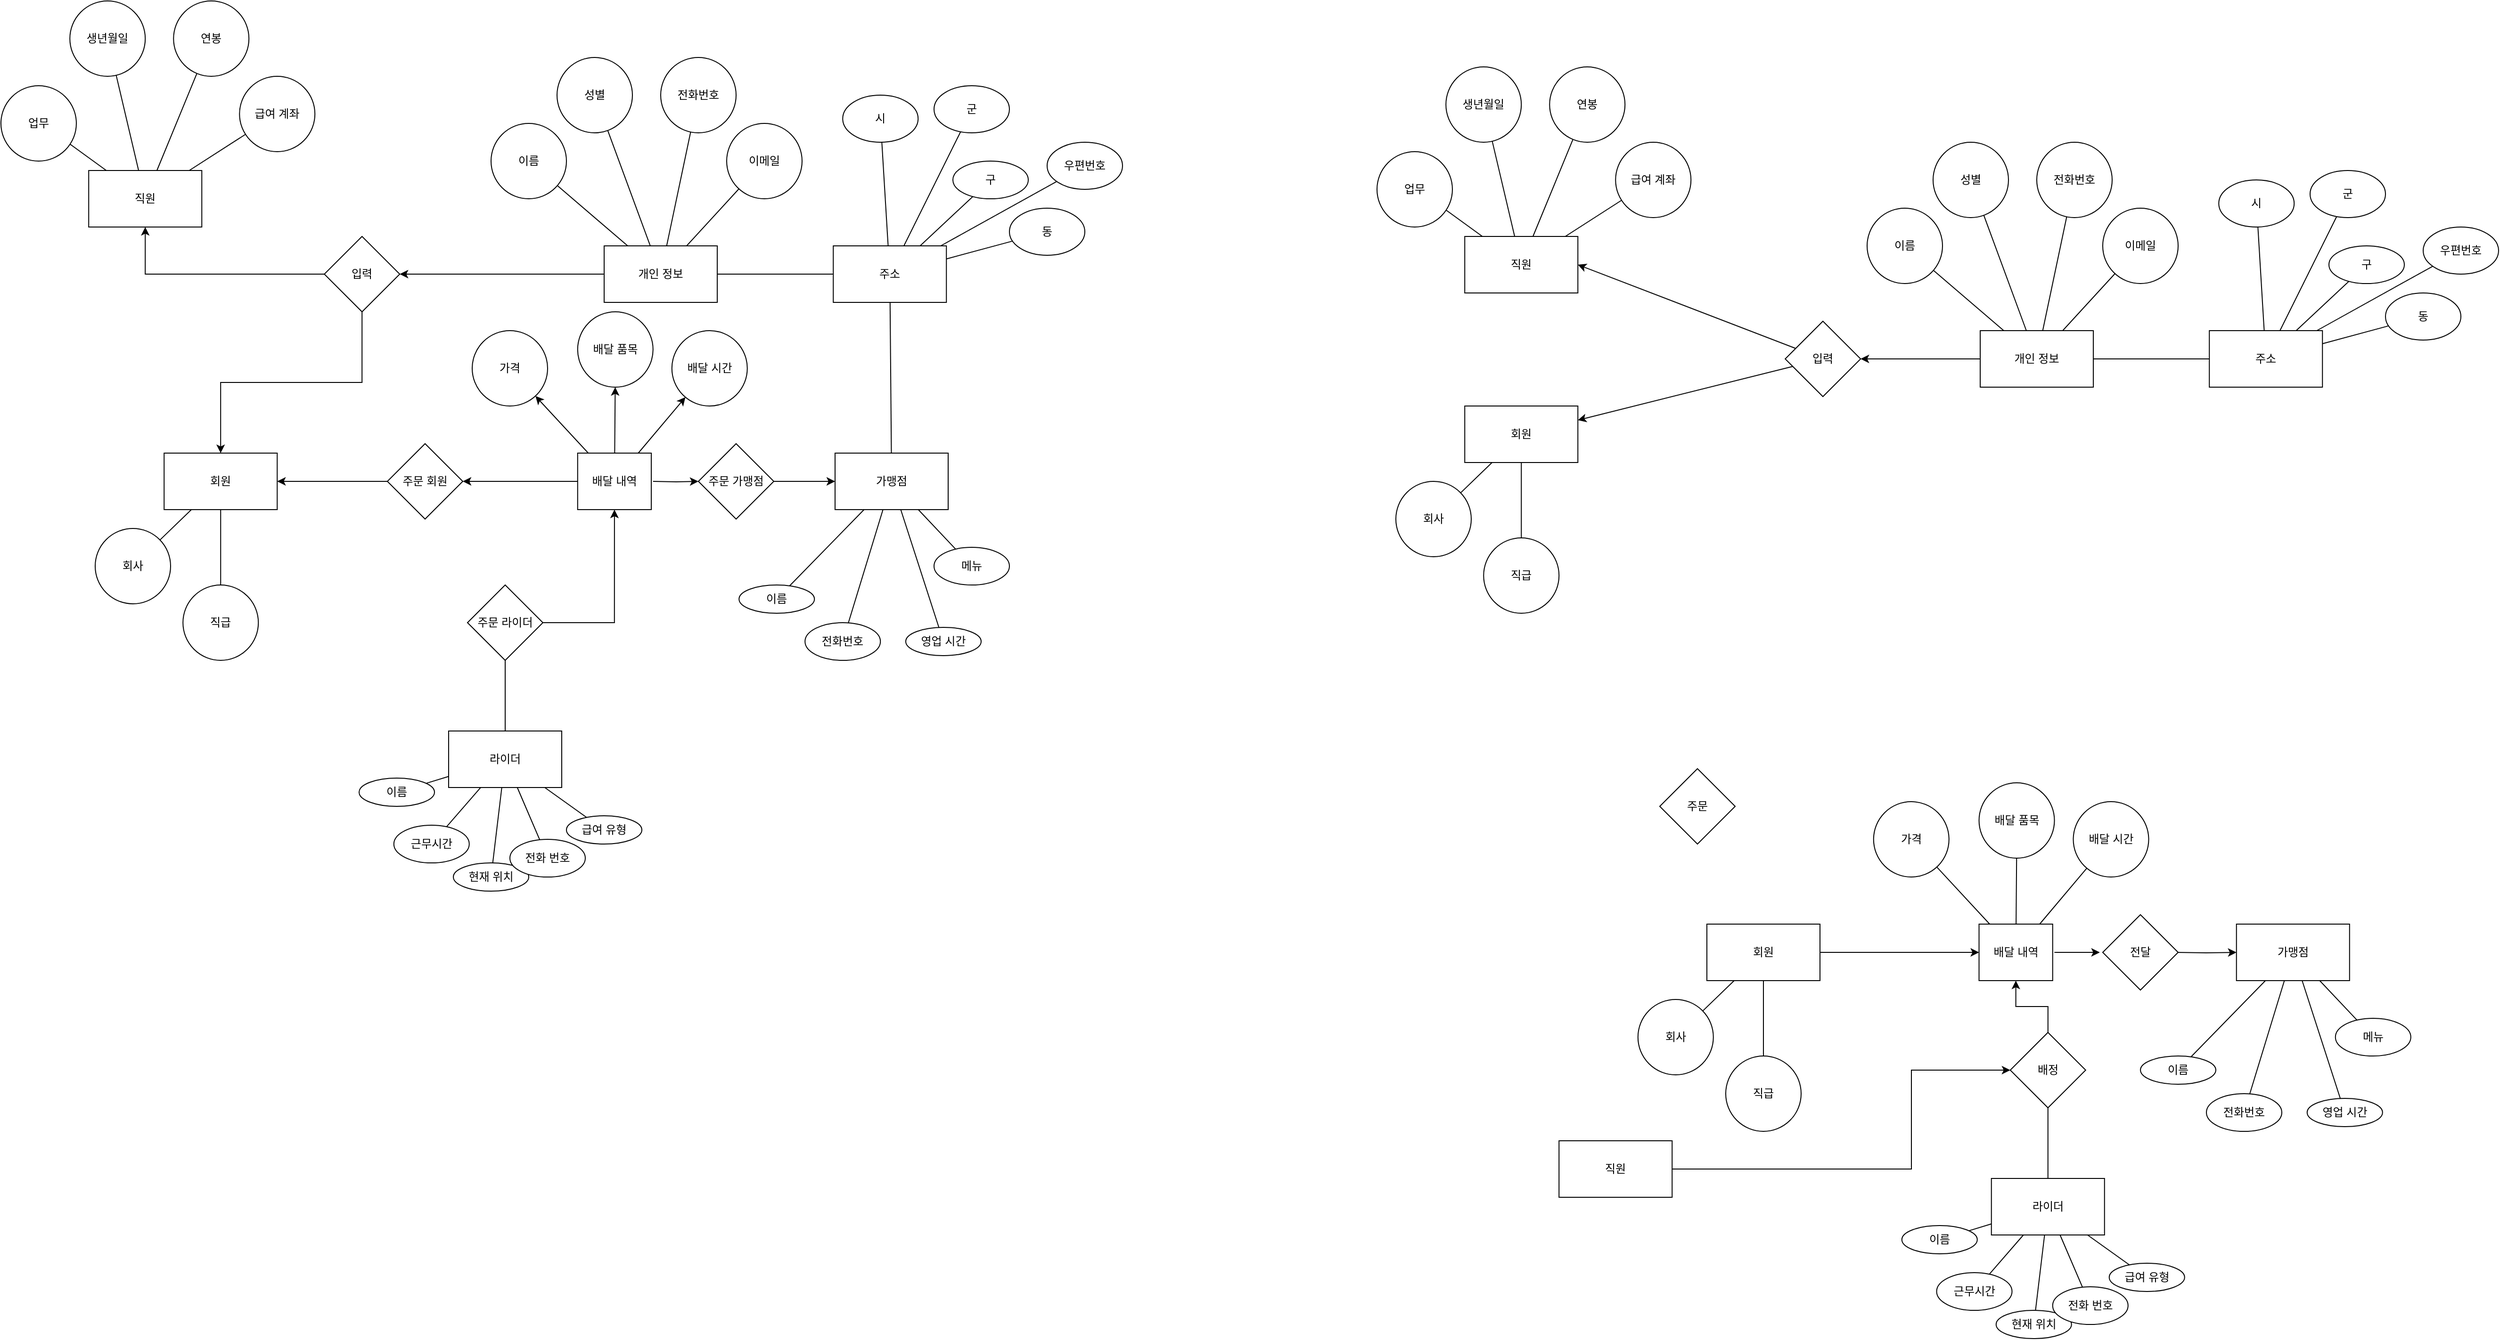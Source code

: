<mxfile version="22.0.6" type="github">
  <diagram id="R2lEEEUBdFMjLlhIrx00" name="Page-1">
    <mxGraphModel dx="2300" dy="868" grid="1" gridSize="10" guides="1" tooltips="1" connect="1" arrows="1" fold="1" page="0" pageScale="1" pageWidth="850" pageHeight="1100" math="0" shadow="0" extFonts="Permanent Marker^https://fonts.googleapis.com/css?family=Permanent+Marker">
      <root>
        <mxCell id="0" />
        <mxCell id="1" parent="0" />
        <mxCell id="9QXfI7t6Q8YMWa2osV04-4" value="" style="rounded=0;orthogonalLoop=1;jettySize=auto;html=1;endArrow=none;endFill=0;" parent="1" source="9QXfI7t6Q8YMWa2osV04-1" edge="1">
          <mxGeometry relative="1" as="geometry">
            <mxPoint x="-530.0" y="209.622" as="targetPoint" />
          </mxGeometry>
        </mxCell>
        <mxCell id="9QXfI7t6Q8YMWa2osV04-8" value="" style="rounded=0;orthogonalLoop=1;jettySize=auto;html=1;endArrow=none;endFill=0;" parent="1" source="9QXfI7t6Q8YMWa2osV04-1" target="9QXfI7t6Q8YMWa2osV04-5" edge="1">
          <mxGeometry relative="1" as="geometry" />
        </mxCell>
        <mxCell id="9QXfI7t6Q8YMWa2osV04-10" value="" style="rounded=0;orthogonalLoop=1;jettySize=auto;html=1;endArrow=none;endFill=0;" parent="1" source="9QXfI7t6Q8YMWa2osV04-1" target="9QXfI7t6Q8YMWa2osV04-9" edge="1">
          <mxGeometry relative="1" as="geometry" />
        </mxCell>
        <mxCell id="9QXfI7t6Q8YMWa2osV04-12" value="" style="rounded=0;orthogonalLoop=1;jettySize=auto;html=1;endArrow=none;endFill=0;" parent="1" source="9QXfI7t6Q8YMWa2osV04-1" target="9QXfI7t6Q8YMWa2osV04-11" edge="1">
          <mxGeometry relative="1" as="geometry" />
        </mxCell>
        <mxCell id="9QXfI7t6Q8YMWa2osV04-1" value="직원" style="rounded=0;whiteSpace=wrap;html=1;" parent="1" vertex="1">
          <mxGeometry x="-506.88" y="240" width="120" height="60" as="geometry" />
        </mxCell>
        <mxCell id="9QXfI7t6Q8YMWa2osV04-3" value="업무" style="ellipse;whiteSpace=wrap;html=1;rounded=0;" parent="1" vertex="1">
          <mxGeometry x="-600" y="150" width="80" height="80" as="geometry" />
        </mxCell>
        <mxCell id="9QXfI7t6Q8YMWa2osV04-5" value="생년월일" style="ellipse;whiteSpace=wrap;html=1;rounded=0;" parent="1" vertex="1">
          <mxGeometry x="-526.88" y="60" width="80" height="80" as="geometry" />
        </mxCell>
        <mxCell id="9QXfI7t6Q8YMWa2osV04-9" value="연봉" style="ellipse;whiteSpace=wrap;html=1;rounded=0;" parent="1" vertex="1">
          <mxGeometry x="-416.88" y="60" width="80" height="80" as="geometry" />
        </mxCell>
        <mxCell id="9QXfI7t6Q8YMWa2osV04-11" value="급여 계좌" style="ellipse;whiteSpace=wrap;html=1;rounded=0;" parent="1" vertex="1">
          <mxGeometry x="-346.88" y="140" width="80" height="80" as="geometry" />
        </mxCell>
        <mxCell id="9QXfI7t6Q8YMWa2osV04-15" value="" style="rounded=0;orthogonalLoop=1;jettySize=auto;html=1;endArrow=none;endFill=0;" parent="1" source="9QXfI7t6Q8YMWa2osV04-13" target="9QXfI7t6Q8YMWa2osV04-14" edge="1">
          <mxGeometry relative="1" as="geometry" />
        </mxCell>
        <mxCell id="9QXfI7t6Q8YMWa2osV04-17" value="" style="rounded=0;orthogonalLoop=1;jettySize=auto;html=1;endArrow=none;endFill=0;" parent="1" source="9QXfI7t6Q8YMWa2osV04-13" target="9QXfI7t6Q8YMWa2osV04-16" edge="1">
          <mxGeometry relative="1" as="geometry" />
        </mxCell>
        <mxCell id="9QXfI7t6Q8YMWa2osV04-19" value="" style="rounded=0;orthogonalLoop=1;jettySize=auto;html=1;endArrow=none;endFill=0;" parent="1" source="9QXfI7t6Q8YMWa2osV04-13" target="9QXfI7t6Q8YMWa2osV04-18" edge="1">
          <mxGeometry relative="1" as="geometry" />
        </mxCell>
        <mxCell id="9QXfI7t6Q8YMWa2osV04-21" value="" style="rounded=0;orthogonalLoop=1;jettySize=auto;html=1;endArrow=none;endFill=0;" parent="1" source="9QXfI7t6Q8YMWa2osV04-13" target="9QXfI7t6Q8YMWa2osV04-20" edge="1">
          <mxGeometry relative="1" as="geometry" />
        </mxCell>
        <mxCell id="9QXfI7t6Q8YMWa2osV04-42" style="rounded=0;orthogonalLoop=1;jettySize=auto;html=1;exitX=0;exitY=0.5;exitDx=0;exitDy=0;" parent="1" source="9QXfI7t6Q8YMWa2osV04-13" target="9QXfI7t6Q8YMWa2osV04-36" edge="1">
          <mxGeometry relative="1" as="geometry" />
        </mxCell>
        <mxCell id="9QXfI7t6Q8YMWa2osV04-13" value="개인 정보" style="rounded=0;whiteSpace=wrap;html=1;" parent="1" vertex="1">
          <mxGeometry x="40" y="320" width="120" height="60" as="geometry" />
        </mxCell>
        <mxCell id="9QXfI7t6Q8YMWa2osV04-14" value="이름" style="ellipse;whiteSpace=wrap;html=1;rounded=0;" parent="1" vertex="1">
          <mxGeometry x="-80" y="190" width="80" height="80" as="geometry" />
        </mxCell>
        <mxCell id="9QXfI7t6Q8YMWa2osV04-16" value="성별" style="ellipse;whiteSpace=wrap;html=1;rounded=0;" parent="1" vertex="1">
          <mxGeometry x="-10" y="120" width="80" height="80" as="geometry" />
        </mxCell>
        <mxCell id="9QXfI7t6Q8YMWa2osV04-18" value="전화번호" style="ellipse;whiteSpace=wrap;html=1;rounded=0;" parent="1" vertex="1">
          <mxGeometry x="100" y="120" width="80" height="80" as="geometry" />
        </mxCell>
        <mxCell id="9QXfI7t6Q8YMWa2osV04-20" value="이메일" style="ellipse;whiteSpace=wrap;html=1;rounded=0;" parent="1" vertex="1">
          <mxGeometry x="170" y="190" width="80" height="80" as="geometry" />
        </mxCell>
        <mxCell id="9QXfI7t6Q8YMWa2osV04-25" value="" style="rounded=0;orthogonalLoop=1;jettySize=auto;html=1;endArrow=none;endFill=0;" parent="1" source="9QXfI7t6Q8YMWa2osV04-22" target="9QXfI7t6Q8YMWa2osV04-24" edge="1">
          <mxGeometry relative="1" as="geometry" />
        </mxCell>
        <mxCell id="9QXfI7t6Q8YMWa2osV04-28" value="" style="rounded=0;orthogonalLoop=1;jettySize=auto;html=1;endArrow=none;endFill=0;" parent="1" source="9QXfI7t6Q8YMWa2osV04-22" target="9QXfI7t6Q8YMWa2osV04-27" edge="1">
          <mxGeometry relative="1" as="geometry" />
        </mxCell>
        <mxCell id="9QXfI7t6Q8YMWa2osV04-30" value="" style="rounded=0;orthogonalLoop=1;jettySize=auto;html=1;endArrow=none;endFill=0;" parent="1" source="9QXfI7t6Q8YMWa2osV04-22" target="9QXfI7t6Q8YMWa2osV04-29" edge="1">
          <mxGeometry relative="1" as="geometry" />
        </mxCell>
        <mxCell id="9QXfI7t6Q8YMWa2osV04-33" value="" style="rounded=0;orthogonalLoop=1;jettySize=auto;html=1;endArrow=none;endFill=0;" parent="1" source="9QXfI7t6Q8YMWa2osV04-22" target="9QXfI7t6Q8YMWa2osV04-32" edge="1">
          <mxGeometry relative="1" as="geometry" />
        </mxCell>
        <mxCell id="9QXfI7t6Q8YMWa2osV04-35" value="" style="rounded=0;orthogonalLoop=1;jettySize=auto;html=1;endArrow=none;endFill=0;" parent="1" source="9QXfI7t6Q8YMWa2osV04-22" target="9QXfI7t6Q8YMWa2osV04-34" edge="1">
          <mxGeometry relative="1" as="geometry" />
        </mxCell>
        <mxCell id="9QXfI7t6Q8YMWa2osV04-40" style="rounded=0;orthogonalLoop=1;jettySize=auto;html=1;exitX=0;exitY=0.5;exitDx=0;exitDy=0;entryX=1;entryY=0.5;entryDx=0;entryDy=0;strokeColor=none;" parent="1" source="9QXfI7t6Q8YMWa2osV04-22" target="9QXfI7t6Q8YMWa2osV04-13" edge="1">
          <mxGeometry relative="1" as="geometry" />
        </mxCell>
        <mxCell id="9QXfI7t6Q8YMWa2osV04-41" style="edgeStyle=orthogonalEdgeStyle;rounded=0;orthogonalLoop=1;jettySize=auto;html=1;exitX=0;exitY=0.5;exitDx=0;exitDy=0;entryX=1;entryY=0.5;entryDx=0;entryDy=0;endArrow=none;endFill=0;" parent="1" source="9QXfI7t6Q8YMWa2osV04-22" target="9QXfI7t6Q8YMWa2osV04-13" edge="1">
          <mxGeometry relative="1" as="geometry" />
        </mxCell>
        <mxCell id="9QXfI7t6Q8YMWa2osV04-22" value="주소" style="rounded=0;whiteSpace=wrap;html=1;" parent="1" vertex="1">
          <mxGeometry x="283.12" y="320" width="120" height="60" as="geometry" />
        </mxCell>
        <mxCell id="9QXfI7t6Q8YMWa2osV04-24" value="시" style="ellipse;whiteSpace=wrap;html=1;rounded=0;" parent="1" vertex="1">
          <mxGeometry x="293.12" y="160" width="80" height="50" as="geometry" />
        </mxCell>
        <mxCell id="9QXfI7t6Q8YMWa2osV04-27" value="군" style="ellipse;whiteSpace=wrap;html=1;rounded=0;" parent="1" vertex="1">
          <mxGeometry x="390" y="150" width="80" height="50" as="geometry" />
        </mxCell>
        <mxCell id="9QXfI7t6Q8YMWa2osV04-29" value="구" style="ellipse;whiteSpace=wrap;html=1;rounded=0;" parent="1" vertex="1">
          <mxGeometry x="410" y="230" width="80" height="40" as="geometry" />
        </mxCell>
        <mxCell id="9QXfI7t6Q8YMWa2osV04-32" value="동" style="ellipse;whiteSpace=wrap;html=1;rounded=0;" parent="1" vertex="1">
          <mxGeometry x="470" y="280" width="80" height="50" as="geometry" />
        </mxCell>
        <mxCell id="9QXfI7t6Q8YMWa2osV04-34" value="우편번호" style="ellipse;whiteSpace=wrap;html=1;rounded=0;" parent="1" vertex="1">
          <mxGeometry x="510" y="210" width="80" height="50" as="geometry" />
        </mxCell>
        <mxCell id="9QXfI7t6Q8YMWa2osV04-53" style="edgeStyle=orthogonalEdgeStyle;rounded=0;orthogonalLoop=1;jettySize=auto;html=1;exitX=0.5;exitY=1;exitDx=0;exitDy=0;" parent="1" source="9QXfI7t6Q8YMWa2osV04-36" target="9QXfI7t6Q8YMWa2osV04-48" edge="1">
          <mxGeometry relative="1" as="geometry" />
        </mxCell>
        <mxCell id="9QXfI7t6Q8YMWa2osV04-120" style="edgeStyle=orthogonalEdgeStyle;rounded=0;orthogonalLoop=1;jettySize=auto;html=1;entryX=0.5;entryY=1;entryDx=0;entryDy=0;" parent="1" source="9QXfI7t6Q8YMWa2osV04-36" target="9QXfI7t6Q8YMWa2osV04-1" edge="1">
          <mxGeometry relative="1" as="geometry">
            <Array as="points">
              <mxPoint x="-447" y="350" />
            </Array>
          </mxGeometry>
        </mxCell>
        <mxCell id="9QXfI7t6Q8YMWa2osV04-36" value="입력" style="rhombus;whiteSpace=wrap;html=1;rounded=0;" parent="1" vertex="1">
          <mxGeometry x="-256.88" y="310" width="80" height="80" as="geometry" />
        </mxCell>
        <mxCell id="9QXfI7t6Q8YMWa2osV04-44" value="" style="rounded=0;orthogonalLoop=1;jettySize=auto;html=1;endArrow=none;endFill=0;" parent="1" source="9QXfI7t6Q8YMWa2osV04-48" target="9QXfI7t6Q8YMWa2osV04-49" edge="1">
          <mxGeometry relative="1" as="geometry">
            <mxPoint x="-450.0" y="479.622" as="targetPoint" />
          </mxGeometry>
        </mxCell>
        <mxCell id="9QXfI7t6Q8YMWa2osV04-45" value="" style="rounded=0;orthogonalLoop=1;jettySize=auto;html=1;endArrow=none;endFill=0;" parent="1" source="9QXfI7t6Q8YMWa2osV04-48" target="9QXfI7t6Q8YMWa2osV04-50" edge="1">
          <mxGeometry relative="1" as="geometry" />
        </mxCell>
        <mxCell id="9QXfI7t6Q8YMWa2osV04-48" value="회원" style="rounded=0;whiteSpace=wrap;html=1;" parent="1" vertex="1">
          <mxGeometry x="-426.88" y="540" width="120" height="60" as="geometry" />
        </mxCell>
        <mxCell id="9QXfI7t6Q8YMWa2osV04-49" value="회사" style="ellipse;whiteSpace=wrap;html=1;rounded=0;" parent="1" vertex="1">
          <mxGeometry x="-500" y="620" width="80" height="80" as="geometry" />
        </mxCell>
        <mxCell id="9QXfI7t6Q8YMWa2osV04-50" value="직급" style="ellipse;whiteSpace=wrap;html=1;rounded=0;" parent="1" vertex="1">
          <mxGeometry x="-406.88" y="680" width="80" height="80" as="geometry" />
        </mxCell>
        <mxCell id="9QXfI7t6Q8YMWa2osV04-58" value="" style="rounded=0;orthogonalLoop=1;jettySize=auto;html=1;endArrow=none;endFill=0;" parent="1" source="9QXfI7t6Q8YMWa2osV04-60" target="9QXfI7t6Q8YMWa2osV04-61" edge="1">
          <mxGeometry relative="1" as="geometry">
            <mxPoint x="-136.56" y="734.622" as="targetPoint" />
          </mxGeometry>
        </mxCell>
        <mxCell id="9QXfI7t6Q8YMWa2osV04-59" value="" style="rounded=0;orthogonalLoop=1;jettySize=auto;html=1;endArrow=none;endFill=0;" parent="1" source="9QXfI7t6Q8YMWa2osV04-60" target="9QXfI7t6Q8YMWa2osV04-62" edge="1">
          <mxGeometry relative="1" as="geometry" />
        </mxCell>
        <mxCell id="9QXfI7t6Q8YMWa2osV04-69" value="" style="rounded=0;orthogonalLoop=1;jettySize=auto;html=1;endArrow=none;endFill=0;" parent="1" source="9QXfI7t6Q8YMWa2osV04-60" target="9QXfI7t6Q8YMWa2osV04-68" edge="1">
          <mxGeometry relative="1" as="geometry" />
        </mxCell>
        <mxCell id="9QXfI7t6Q8YMWa2osV04-71" value="" style="rounded=0;orthogonalLoop=1;jettySize=auto;html=1;endArrow=none;endFill=0;" parent="1" source="9QXfI7t6Q8YMWa2osV04-60" target="9QXfI7t6Q8YMWa2osV04-70" edge="1">
          <mxGeometry relative="1" as="geometry" />
        </mxCell>
        <mxCell id="9QXfI7t6Q8YMWa2osV04-74" value="" style="rounded=0;orthogonalLoop=1;jettySize=auto;html=1;endArrow=none;endFill=0;" parent="1" source="9QXfI7t6Q8YMWa2osV04-60" target="9QXfI7t6Q8YMWa2osV04-73" edge="1">
          <mxGeometry relative="1" as="geometry" />
        </mxCell>
        <mxCell id="9QXfI7t6Q8YMWa2osV04-123" style="edgeStyle=orthogonalEdgeStyle;rounded=0;orthogonalLoop=1;jettySize=auto;html=1;entryX=0.5;entryY=1;entryDx=0;entryDy=0;endArrow=none;endFill=0;" parent="1" source="9QXfI7t6Q8YMWa2osV04-60" target="9QXfI7t6Q8YMWa2osV04-114" edge="1">
          <mxGeometry relative="1" as="geometry" />
        </mxCell>
        <mxCell id="9QXfI7t6Q8YMWa2osV04-60" value="라이더" style="rounded=0;whiteSpace=wrap;html=1;" parent="1" vertex="1">
          <mxGeometry x="-125" y="835" width="120" height="60" as="geometry" />
        </mxCell>
        <mxCell id="9QXfI7t6Q8YMWa2osV04-61" value="이름" style="ellipse;whiteSpace=wrap;html=1;rounded=0;" parent="1" vertex="1">
          <mxGeometry x="-220" y="885" width="80" height="30" as="geometry" />
        </mxCell>
        <mxCell id="9QXfI7t6Q8YMWa2osV04-62" value="근무시간" style="ellipse;whiteSpace=wrap;html=1;rounded=0;" parent="1" vertex="1">
          <mxGeometry x="-183.12" y="935" width="80" height="40" as="geometry" />
        </mxCell>
        <mxCell id="9QXfI7t6Q8YMWa2osV04-68" value="현재 위치" style="ellipse;whiteSpace=wrap;html=1;rounded=0;" parent="1" vertex="1">
          <mxGeometry x="-120" y="975" width="80" height="30" as="geometry" />
        </mxCell>
        <mxCell id="9QXfI7t6Q8YMWa2osV04-70" value="전화 번호" style="ellipse;whiteSpace=wrap;html=1;rounded=0;" parent="1" vertex="1">
          <mxGeometry x="-60" y="950" width="80" height="40" as="geometry" />
        </mxCell>
        <mxCell id="9QXfI7t6Q8YMWa2osV04-73" value="급여 유형" style="ellipse;whiteSpace=wrap;html=1;rounded=0;" parent="1" vertex="1">
          <mxGeometry y="925" width="80" height="30" as="geometry" />
        </mxCell>
        <mxCell id="9QXfI7t6Q8YMWa2osV04-133" style="edgeStyle=orthogonalEdgeStyle;rounded=0;orthogonalLoop=1;jettySize=auto;html=1;entryX=0;entryY=0.5;entryDx=0;entryDy=0;" parent="1" target="9QXfI7t6Q8YMWa2osV04-126" edge="1">
          <mxGeometry relative="1" as="geometry">
            <mxPoint x="91.88" y="570" as="sourcePoint" />
          </mxGeometry>
        </mxCell>
        <mxCell id="9QXfI7t6Q8YMWa2osV04-79" value="" style="rounded=0;orthogonalLoop=1;jettySize=auto;html=1;endArrow=none;endFill=0;" parent="1" source="9QXfI7t6Q8YMWa2osV04-84" target="9QXfI7t6Q8YMWa2osV04-85" edge="1">
          <mxGeometry relative="1" as="geometry">
            <mxPoint x="256.56" y="479.622" as="targetPoint" />
          </mxGeometry>
        </mxCell>
        <mxCell id="9QXfI7t6Q8YMWa2osV04-80" value="" style="rounded=0;orthogonalLoop=1;jettySize=auto;html=1;endArrow=none;endFill=0;" parent="1" source="9QXfI7t6Q8YMWa2osV04-84" target="9QXfI7t6Q8YMWa2osV04-86" edge="1">
          <mxGeometry relative="1" as="geometry" />
        </mxCell>
        <mxCell id="9QXfI7t6Q8YMWa2osV04-81" value="" style="rounded=0;orthogonalLoop=1;jettySize=auto;html=1;endArrow=none;endFill=0;" parent="1" source="9QXfI7t6Q8YMWa2osV04-84" target="9QXfI7t6Q8YMWa2osV04-87" edge="1">
          <mxGeometry relative="1" as="geometry" />
        </mxCell>
        <mxCell id="9QXfI7t6Q8YMWa2osV04-82" value="" style="rounded=0;orthogonalLoop=1;jettySize=auto;html=1;endArrow=none;endFill=0;" parent="1" source="9QXfI7t6Q8YMWa2osV04-84" target="9QXfI7t6Q8YMWa2osV04-88" edge="1">
          <mxGeometry relative="1" as="geometry" />
        </mxCell>
        <mxCell id="9QXfI7t6Q8YMWa2osV04-92" style="rounded=0;orthogonalLoop=1;jettySize=auto;html=1;endArrow=none;endFill=0;" parent="1" source="9QXfI7t6Q8YMWa2osV04-84" target="9QXfI7t6Q8YMWa2osV04-22" edge="1">
          <mxGeometry relative="1" as="geometry" />
        </mxCell>
        <mxCell id="9QXfI7t6Q8YMWa2osV04-84" value="가맹점" style="rounded=0;whiteSpace=wrap;html=1;" parent="1" vertex="1">
          <mxGeometry x="285" y="540" width="120" height="60" as="geometry" />
        </mxCell>
        <mxCell id="9QXfI7t6Q8YMWa2osV04-85" value="이름" style="ellipse;whiteSpace=wrap;html=1;rounded=0;" parent="1" vertex="1">
          <mxGeometry x="183.12" y="680" width="80" height="30" as="geometry" />
        </mxCell>
        <mxCell id="9QXfI7t6Q8YMWa2osV04-86" value="전화번호" style="ellipse;whiteSpace=wrap;html=1;rounded=0;" parent="1" vertex="1">
          <mxGeometry x="253.12" y="720" width="80" height="40" as="geometry" />
        </mxCell>
        <mxCell id="9QXfI7t6Q8YMWa2osV04-87" value="영업 시간" style="ellipse;whiteSpace=wrap;html=1;rounded=0;" parent="1" vertex="1">
          <mxGeometry x="360" y="725" width="80" height="30" as="geometry" />
        </mxCell>
        <mxCell id="9QXfI7t6Q8YMWa2osV04-88" value="메뉴" style="ellipse;whiteSpace=wrap;html=1;rounded=0;" parent="1" vertex="1">
          <mxGeometry x="390" y="640" width="80" height="40" as="geometry" />
        </mxCell>
        <mxCell id="9QXfI7t6Q8YMWa2osV04-99" value="가격" style="ellipse;whiteSpace=wrap;html=1;rounded=0;" parent="1" vertex="1">
          <mxGeometry x="-100" y="410" width="80" height="80" as="geometry" />
        </mxCell>
        <mxCell id="9QXfI7t6Q8YMWa2osV04-102" value="배달 품목" style="ellipse;whiteSpace=wrap;html=1;rounded=0;" parent="1" vertex="1">
          <mxGeometry x="11.88" y="390" width="80" height="80" as="geometry" />
        </mxCell>
        <mxCell id="9QXfI7t6Q8YMWa2osV04-104" value="배달 시간" style="ellipse;whiteSpace=wrap;html=1;rounded=0;" parent="1" vertex="1">
          <mxGeometry x="111.88" y="410" width="80" height="80" as="geometry" />
        </mxCell>
        <mxCell id="9QXfI7t6Q8YMWa2osV04-137" style="edgeStyle=orthogonalEdgeStyle;rounded=0;orthogonalLoop=1;jettySize=auto;html=1;entryX=0.5;entryY=1;entryDx=0;entryDy=0;" parent="1" source="9QXfI7t6Q8YMWa2osV04-114" target="9QXfI7t6Q8YMWa2osV04-135" edge="1">
          <mxGeometry relative="1" as="geometry" />
        </mxCell>
        <mxCell id="9QXfI7t6Q8YMWa2osV04-114" value="주문 라이더" style="rhombus;whiteSpace=wrap;html=1;rounded=0;" parent="1" vertex="1">
          <mxGeometry x="-105" y="680" width="80" height="80" as="geometry" />
        </mxCell>
        <mxCell id="9QXfI7t6Q8YMWa2osV04-134" style="edgeStyle=orthogonalEdgeStyle;rounded=0;orthogonalLoop=1;jettySize=auto;html=1;" parent="1" source="9QXfI7t6Q8YMWa2osV04-126" target="9QXfI7t6Q8YMWa2osV04-84" edge="1">
          <mxGeometry relative="1" as="geometry" />
        </mxCell>
        <mxCell id="9QXfI7t6Q8YMWa2osV04-126" value="주문 가맹점" style="rhombus;whiteSpace=wrap;html=1;rounded=0;" parent="1" vertex="1">
          <mxGeometry x="140" y="530" width="80" height="80" as="geometry" />
        </mxCell>
        <mxCell id="4HgNDF0jEz5Vo_mztQcL-87" style="edgeStyle=orthogonalEdgeStyle;rounded=0;orthogonalLoop=1;jettySize=auto;html=1;exitX=0;exitY=0.5;exitDx=0;exitDy=0;" edge="1" parent="1" source="9QXfI7t6Q8YMWa2osV04-129" target="9QXfI7t6Q8YMWa2osV04-48">
          <mxGeometry relative="1" as="geometry" />
        </mxCell>
        <mxCell id="9QXfI7t6Q8YMWa2osV04-129" value="주문 회원" style="rhombus;whiteSpace=wrap;html=1;rounded=0;" parent="1" vertex="1">
          <mxGeometry x="-190" y="530" width="80" height="80" as="geometry" />
        </mxCell>
        <mxCell id="9QXfI7t6Q8YMWa2osV04-139" style="rounded=0;orthogonalLoop=1;jettySize=auto;html=1;" parent="1" source="9QXfI7t6Q8YMWa2osV04-135" target="9QXfI7t6Q8YMWa2osV04-102" edge="1">
          <mxGeometry relative="1" as="geometry" />
        </mxCell>
        <mxCell id="9QXfI7t6Q8YMWa2osV04-140" style="rounded=0;orthogonalLoop=1;jettySize=auto;html=1;" parent="1" source="9QXfI7t6Q8YMWa2osV04-135" target="9QXfI7t6Q8YMWa2osV04-104" edge="1">
          <mxGeometry relative="1" as="geometry" />
        </mxCell>
        <mxCell id="4HgNDF0jEz5Vo_mztQcL-85" style="edgeStyle=orthogonalEdgeStyle;rounded=0;orthogonalLoop=1;jettySize=auto;html=1;entryX=1;entryY=0.5;entryDx=0;entryDy=0;" edge="1" parent="1" source="9QXfI7t6Q8YMWa2osV04-135" target="9QXfI7t6Q8YMWa2osV04-129">
          <mxGeometry relative="1" as="geometry" />
        </mxCell>
        <mxCell id="9QXfI7t6Q8YMWa2osV04-135" value="배달 내역" style="whiteSpace=wrap;html=1;" parent="1" vertex="1">
          <mxGeometry x="11.88" y="540" width="78.12" height="60" as="geometry" />
        </mxCell>
        <mxCell id="9QXfI7t6Q8YMWa2osV04-138" style="rounded=0;orthogonalLoop=1;jettySize=auto;html=1;" parent="1" source="9QXfI7t6Q8YMWa2osV04-135" target="9QXfI7t6Q8YMWa2osV04-99" edge="1">
          <mxGeometry relative="1" as="geometry" />
        </mxCell>
        <mxCell id="4HgNDF0jEz5Vo_mztQcL-1" value="" style="rounded=0;orthogonalLoop=1;jettySize=auto;html=1;endArrow=none;endFill=0;" edge="1" parent="1" source="4HgNDF0jEz5Vo_mztQcL-5">
          <mxGeometry relative="1" as="geometry">
            <mxPoint x="930.0" y="279.622" as="targetPoint" />
          </mxGeometry>
        </mxCell>
        <mxCell id="4HgNDF0jEz5Vo_mztQcL-2" value="" style="rounded=0;orthogonalLoop=1;jettySize=auto;html=1;endArrow=none;endFill=0;" edge="1" parent="1" source="4HgNDF0jEz5Vo_mztQcL-5" target="4HgNDF0jEz5Vo_mztQcL-7">
          <mxGeometry relative="1" as="geometry" />
        </mxCell>
        <mxCell id="4HgNDF0jEz5Vo_mztQcL-3" value="" style="rounded=0;orthogonalLoop=1;jettySize=auto;html=1;endArrow=none;endFill=0;" edge="1" parent="1" source="4HgNDF0jEz5Vo_mztQcL-5" target="4HgNDF0jEz5Vo_mztQcL-8">
          <mxGeometry relative="1" as="geometry" />
        </mxCell>
        <mxCell id="4HgNDF0jEz5Vo_mztQcL-4" value="" style="rounded=0;orthogonalLoop=1;jettySize=auto;html=1;endArrow=none;endFill=0;" edge="1" parent="1" source="4HgNDF0jEz5Vo_mztQcL-5" target="4HgNDF0jEz5Vo_mztQcL-9">
          <mxGeometry relative="1" as="geometry" />
        </mxCell>
        <mxCell id="4HgNDF0jEz5Vo_mztQcL-5" value="직원" style="rounded=0;whiteSpace=wrap;html=1;" vertex="1" parent="1">
          <mxGeometry x="953.12" y="310" width="120" height="60" as="geometry" />
        </mxCell>
        <mxCell id="4HgNDF0jEz5Vo_mztQcL-6" value="업무" style="ellipse;whiteSpace=wrap;html=1;rounded=0;" vertex="1" parent="1">
          <mxGeometry x="860" y="220" width="80" height="80" as="geometry" />
        </mxCell>
        <mxCell id="4HgNDF0jEz5Vo_mztQcL-7" value="생년월일" style="ellipse;whiteSpace=wrap;html=1;rounded=0;" vertex="1" parent="1">
          <mxGeometry x="933.12" y="130" width="80" height="80" as="geometry" />
        </mxCell>
        <mxCell id="4HgNDF0jEz5Vo_mztQcL-8" value="연봉" style="ellipse;whiteSpace=wrap;html=1;rounded=0;" vertex="1" parent="1">
          <mxGeometry x="1043.12" y="130" width="80" height="80" as="geometry" />
        </mxCell>
        <mxCell id="4HgNDF0jEz5Vo_mztQcL-9" value="급여 계좌" style="ellipse;whiteSpace=wrap;html=1;rounded=0;" vertex="1" parent="1">
          <mxGeometry x="1113.12" y="210" width="80" height="80" as="geometry" />
        </mxCell>
        <mxCell id="4HgNDF0jEz5Vo_mztQcL-10" value="" style="rounded=0;orthogonalLoop=1;jettySize=auto;html=1;endArrow=none;endFill=0;" edge="1" parent="1" source="4HgNDF0jEz5Vo_mztQcL-15" target="4HgNDF0jEz5Vo_mztQcL-16">
          <mxGeometry relative="1" as="geometry" />
        </mxCell>
        <mxCell id="4HgNDF0jEz5Vo_mztQcL-11" value="" style="rounded=0;orthogonalLoop=1;jettySize=auto;html=1;endArrow=none;endFill=0;" edge="1" parent="1" source="4HgNDF0jEz5Vo_mztQcL-15" target="4HgNDF0jEz5Vo_mztQcL-17">
          <mxGeometry relative="1" as="geometry" />
        </mxCell>
        <mxCell id="4HgNDF0jEz5Vo_mztQcL-12" value="" style="rounded=0;orthogonalLoop=1;jettySize=auto;html=1;endArrow=none;endFill=0;" edge="1" parent="1" source="4HgNDF0jEz5Vo_mztQcL-15" target="4HgNDF0jEz5Vo_mztQcL-18">
          <mxGeometry relative="1" as="geometry" />
        </mxCell>
        <mxCell id="4HgNDF0jEz5Vo_mztQcL-13" value="" style="rounded=0;orthogonalLoop=1;jettySize=auto;html=1;endArrow=none;endFill=0;" edge="1" parent="1" source="4HgNDF0jEz5Vo_mztQcL-15" target="4HgNDF0jEz5Vo_mztQcL-19">
          <mxGeometry relative="1" as="geometry" />
        </mxCell>
        <mxCell id="4HgNDF0jEz5Vo_mztQcL-14" style="rounded=0;orthogonalLoop=1;jettySize=auto;html=1;exitX=0;exitY=0.5;exitDx=0;exitDy=0;" edge="1" parent="1" source="4HgNDF0jEz5Vo_mztQcL-15" target="4HgNDF0jEz5Vo_mztQcL-35">
          <mxGeometry relative="1" as="geometry" />
        </mxCell>
        <mxCell id="4HgNDF0jEz5Vo_mztQcL-15" value="개인 정보" style="rounded=0;whiteSpace=wrap;html=1;" vertex="1" parent="1">
          <mxGeometry x="1500" y="410" width="120" height="60" as="geometry" />
        </mxCell>
        <mxCell id="4HgNDF0jEz5Vo_mztQcL-16" value="이름" style="ellipse;whiteSpace=wrap;html=1;rounded=0;" vertex="1" parent="1">
          <mxGeometry x="1380" y="280" width="80" height="80" as="geometry" />
        </mxCell>
        <mxCell id="4HgNDF0jEz5Vo_mztQcL-17" value="성별" style="ellipse;whiteSpace=wrap;html=1;rounded=0;" vertex="1" parent="1">
          <mxGeometry x="1450" y="210" width="80" height="80" as="geometry" />
        </mxCell>
        <mxCell id="4HgNDF0jEz5Vo_mztQcL-18" value="전화번호" style="ellipse;whiteSpace=wrap;html=1;rounded=0;" vertex="1" parent="1">
          <mxGeometry x="1560" y="210" width="80" height="80" as="geometry" />
        </mxCell>
        <mxCell id="4HgNDF0jEz5Vo_mztQcL-19" value="이메일" style="ellipse;whiteSpace=wrap;html=1;rounded=0;" vertex="1" parent="1">
          <mxGeometry x="1630" y="280" width="80" height="80" as="geometry" />
        </mxCell>
        <mxCell id="4HgNDF0jEz5Vo_mztQcL-20" value="" style="rounded=0;orthogonalLoop=1;jettySize=auto;html=1;endArrow=none;endFill=0;" edge="1" parent="1" source="4HgNDF0jEz5Vo_mztQcL-27" target="4HgNDF0jEz5Vo_mztQcL-28">
          <mxGeometry relative="1" as="geometry" />
        </mxCell>
        <mxCell id="4HgNDF0jEz5Vo_mztQcL-21" value="" style="rounded=0;orthogonalLoop=1;jettySize=auto;html=1;endArrow=none;endFill=0;" edge="1" parent="1" source="4HgNDF0jEz5Vo_mztQcL-27" target="4HgNDF0jEz5Vo_mztQcL-29">
          <mxGeometry relative="1" as="geometry" />
        </mxCell>
        <mxCell id="4HgNDF0jEz5Vo_mztQcL-22" value="" style="rounded=0;orthogonalLoop=1;jettySize=auto;html=1;endArrow=none;endFill=0;" edge="1" parent="1" source="4HgNDF0jEz5Vo_mztQcL-27" target="4HgNDF0jEz5Vo_mztQcL-30">
          <mxGeometry relative="1" as="geometry" />
        </mxCell>
        <mxCell id="4HgNDF0jEz5Vo_mztQcL-23" value="" style="rounded=0;orthogonalLoop=1;jettySize=auto;html=1;endArrow=none;endFill=0;" edge="1" parent="1" source="4HgNDF0jEz5Vo_mztQcL-27" target="4HgNDF0jEz5Vo_mztQcL-31">
          <mxGeometry relative="1" as="geometry" />
        </mxCell>
        <mxCell id="4HgNDF0jEz5Vo_mztQcL-24" value="" style="rounded=0;orthogonalLoop=1;jettySize=auto;html=1;endArrow=none;endFill=0;" edge="1" parent="1" source="4HgNDF0jEz5Vo_mztQcL-27" target="4HgNDF0jEz5Vo_mztQcL-32">
          <mxGeometry relative="1" as="geometry" />
        </mxCell>
        <mxCell id="4HgNDF0jEz5Vo_mztQcL-25" style="rounded=0;orthogonalLoop=1;jettySize=auto;html=1;exitX=0;exitY=0.5;exitDx=0;exitDy=0;entryX=1;entryY=0.5;entryDx=0;entryDy=0;strokeColor=none;" edge="1" parent="1" source="4HgNDF0jEz5Vo_mztQcL-27" target="4HgNDF0jEz5Vo_mztQcL-15">
          <mxGeometry relative="1" as="geometry" />
        </mxCell>
        <mxCell id="4HgNDF0jEz5Vo_mztQcL-26" style="edgeStyle=orthogonalEdgeStyle;rounded=0;orthogonalLoop=1;jettySize=auto;html=1;exitX=0;exitY=0.5;exitDx=0;exitDy=0;entryX=1;entryY=0.5;entryDx=0;entryDy=0;endArrow=none;endFill=0;" edge="1" parent="1" source="4HgNDF0jEz5Vo_mztQcL-27" target="4HgNDF0jEz5Vo_mztQcL-15">
          <mxGeometry relative="1" as="geometry" />
        </mxCell>
        <mxCell id="4HgNDF0jEz5Vo_mztQcL-27" value="주소" style="rounded=0;whiteSpace=wrap;html=1;" vertex="1" parent="1">
          <mxGeometry x="1743.12" y="410" width="120" height="60" as="geometry" />
        </mxCell>
        <mxCell id="4HgNDF0jEz5Vo_mztQcL-28" value="시" style="ellipse;whiteSpace=wrap;html=1;rounded=0;" vertex="1" parent="1">
          <mxGeometry x="1753.12" y="250" width="80" height="50" as="geometry" />
        </mxCell>
        <mxCell id="4HgNDF0jEz5Vo_mztQcL-29" value="군" style="ellipse;whiteSpace=wrap;html=1;rounded=0;" vertex="1" parent="1">
          <mxGeometry x="1850" y="240" width="80" height="50" as="geometry" />
        </mxCell>
        <mxCell id="4HgNDF0jEz5Vo_mztQcL-30" value="구" style="ellipse;whiteSpace=wrap;html=1;rounded=0;" vertex="1" parent="1">
          <mxGeometry x="1870" y="320" width="80" height="40" as="geometry" />
        </mxCell>
        <mxCell id="4HgNDF0jEz5Vo_mztQcL-31" value="동" style="ellipse;whiteSpace=wrap;html=1;rounded=0;" vertex="1" parent="1">
          <mxGeometry x="1930" y="370" width="80" height="50" as="geometry" />
        </mxCell>
        <mxCell id="4HgNDF0jEz5Vo_mztQcL-32" value="우편번호" style="ellipse;whiteSpace=wrap;html=1;rounded=0;" vertex="1" parent="1">
          <mxGeometry x="1970" y="300" width="80" height="50" as="geometry" />
        </mxCell>
        <mxCell id="4HgNDF0jEz5Vo_mztQcL-33" style="rounded=0;orthogonalLoop=1;jettySize=auto;html=1;" edge="1" parent="1" source="4HgNDF0jEz5Vo_mztQcL-35" target="4HgNDF0jEz5Vo_mztQcL-38">
          <mxGeometry relative="1" as="geometry" />
        </mxCell>
        <mxCell id="4HgNDF0jEz5Vo_mztQcL-34" style="rounded=0;orthogonalLoop=1;jettySize=auto;html=1;entryX=1;entryY=0.5;entryDx=0;entryDy=0;" edge="1" parent="1" source="4HgNDF0jEz5Vo_mztQcL-35" target="4HgNDF0jEz5Vo_mztQcL-5">
          <mxGeometry relative="1" as="geometry" />
        </mxCell>
        <mxCell id="4HgNDF0jEz5Vo_mztQcL-35" value="입력" style="rhombus;whiteSpace=wrap;html=1;rounded=0;" vertex="1" parent="1">
          <mxGeometry x="1293.12" y="400" width="80" height="80" as="geometry" />
        </mxCell>
        <mxCell id="4HgNDF0jEz5Vo_mztQcL-36" value="" style="rounded=0;orthogonalLoop=1;jettySize=auto;html=1;endArrow=none;endFill=0;" edge="1" parent="1" source="4HgNDF0jEz5Vo_mztQcL-38" target="4HgNDF0jEz5Vo_mztQcL-39">
          <mxGeometry relative="1" as="geometry">
            <mxPoint x="930.0" y="429.622" as="targetPoint" />
          </mxGeometry>
        </mxCell>
        <mxCell id="4HgNDF0jEz5Vo_mztQcL-37" value="" style="rounded=0;orthogonalLoop=1;jettySize=auto;html=1;endArrow=none;endFill=0;" edge="1" parent="1" source="4HgNDF0jEz5Vo_mztQcL-38" target="4HgNDF0jEz5Vo_mztQcL-40">
          <mxGeometry relative="1" as="geometry" />
        </mxCell>
        <mxCell id="4HgNDF0jEz5Vo_mztQcL-38" value="회원" style="rounded=0;whiteSpace=wrap;html=1;" vertex="1" parent="1">
          <mxGeometry x="953.12" y="490" width="120" height="60" as="geometry" />
        </mxCell>
        <mxCell id="4HgNDF0jEz5Vo_mztQcL-39" value="회사" style="ellipse;whiteSpace=wrap;html=1;rounded=0;" vertex="1" parent="1">
          <mxGeometry x="880" y="570" width="80" height="80" as="geometry" />
        </mxCell>
        <mxCell id="4HgNDF0jEz5Vo_mztQcL-40" value="직급" style="ellipse;whiteSpace=wrap;html=1;rounded=0;" vertex="1" parent="1">
          <mxGeometry x="973.12" y="630" width="80" height="80" as="geometry" />
        </mxCell>
        <mxCell id="4HgNDF0jEz5Vo_mztQcL-42" value="" style="rounded=0;orthogonalLoop=1;jettySize=auto;html=1;edgeStyle=orthogonalEdgeStyle;entryX=0;entryY=0.5;entryDx=0;entryDy=0;exitX=1;exitY=0.5;exitDx=0;exitDy=0;" edge="1" parent="1" source="4HgNDF0jEz5Vo_mztQcL-43" target="4HgNDF0jEz5Vo_mztQcL-75">
          <mxGeometry relative="1" as="geometry">
            <Array as="points">
              <mxPoint x="1427" y="1300" />
              <mxPoint x="1427" y="1195" />
            </Array>
            <mxPoint x="930" y="1390" as="sourcePoint" />
          </mxGeometry>
        </mxCell>
        <mxCell id="4HgNDF0jEz5Vo_mztQcL-43" value="직원" style="rounded=0;whiteSpace=wrap;html=1;" vertex="1" parent="1">
          <mxGeometry x="1053.12" y="1270" width="120" height="60" as="geometry" />
        </mxCell>
        <mxCell id="4HgNDF0jEz5Vo_mztQcL-44" value="" style="rounded=0;orthogonalLoop=1;jettySize=auto;html=1;endArrow=none;endFill=0;" edge="1" parent="1" source="4HgNDF0jEz5Vo_mztQcL-46" target="4HgNDF0jEz5Vo_mztQcL-47">
          <mxGeometry relative="1" as="geometry">
            <mxPoint x="1186.88" y="979.622" as="targetPoint" />
          </mxGeometry>
        </mxCell>
        <mxCell id="4HgNDF0jEz5Vo_mztQcL-45" value="" style="edgeStyle=orthogonalEdgeStyle;rounded=0;orthogonalLoop=1;jettySize=auto;html=1;entryX=0;entryY=0.5;entryDx=0;entryDy=0;" edge="1" parent="1" source="4HgNDF0jEz5Vo_mztQcL-46" target="4HgNDF0jEz5Vo_mztQcL-80">
          <mxGeometry relative="1" as="geometry">
            <mxPoint x="1356.88" y="1070" as="targetPoint" />
          </mxGeometry>
        </mxCell>
        <mxCell id="4HgNDF0jEz5Vo_mztQcL-84" style="edgeStyle=orthogonalEdgeStyle;rounded=0;orthogonalLoop=1;jettySize=auto;html=1;endArrow=none;endFill=0;" edge="1" parent="1" source="4HgNDF0jEz5Vo_mztQcL-46" target="4HgNDF0jEz5Vo_mztQcL-48">
          <mxGeometry relative="1" as="geometry" />
        </mxCell>
        <mxCell id="4HgNDF0jEz5Vo_mztQcL-46" value="회원" style="rounded=0;whiteSpace=wrap;html=1;" vertex="1" parent="1">
          <mxGeometry x="1210" y="1040" width="120" height="60" as="geometry" />
        </mxCell>
        <mxCell id="4HgNDF0jEz5Vo_mztQcL-47" value="회사" style="ellipse;whiteSpace=wrap;html=1;rounded=0;" vertex="1" parent="1">
          <mxGeometry x="1136.88" y="1120" width="80" height="80" as="geometry" />
        </mxCell>
        <mxCell id="4HgNDF0jEz5Vo_mztQcL-48" value="직급" style="ellipse;whiteSpace=wrap;html=1;rounded=0;" vertex="1" parent="1">
          <mxGeometry x="1230" y="1180" width="80" height="80" as="geometry" />
        </mxCell>
        <mxCell id="4HgNDF0jEz5Vo_mztQcL-49" value="" style="rounded=0;orthogonalLoop=1;jettySize=auto;html=1;endArrow=none;endFill=0;" edge="1" parent="1" source="4HgNDF0jEz5Vo_mztQcL-55" target="4HgNDF0jEz5Vo_mztQcL-56">
          <mxGeometry relative="1" as="geometry">
            <mxPoint x="1500.32" y="1209.622" as="targetPoint" />
          </mxGeometry>
        </mxCell>
        <mxCell id="4HgNDF0jEz5Vo_mztQcL-50" value="" style="rounded=0;orthogonalLoop=1;jettySize=auto;html=1;endArrow=none;endFill=0;" edge="1" parent="1" source="4HgNDF0jEz5Vo_mztQcL-55" target="4HgNDF0jEz5Vo_mztQcL-57">
          <mxGeometry relative="1" as="geometry" />
        </mxCell>
        <mxCell id="4HgNDF0jEz5Vo_mztQcL-51" value="" style="rounded=0;orthogonalLoop=1;jettySize=auto;html=1;endArrow=none;endFill=0;" edge="1" parent="1" source="4HgNDF0jEz5Vo_mztQcL-55" target="4HgNDF0jEz5Vo_mztQcL-58">
          <mxGeometry relative="1" as="geometry" />
        </mxCell>
        <mxCell id="4HgNDF0jEz5Vo_mztQcL-52" value="" style="rounded=0;orthogonalLoop=1;jettySize=auto;html=1;endArrow=none;endFill=0;" edge="1" parent="1" source="4HgNDF0jEz5Vo_mztQcL-55" target="4HgNDF0jEz5Vo_mztQcL-59">
          <mxGeometry relative="1" as="geometry" />
        </mxCell>
        <mxCell id="4HgNDF0jEz5Vo_mztQcL-53" value="" style="rounded=0;orthogonalLoop=1;jettySize=auto;html=1;endArrow=none;endFill=0;" edge="1" parent="1" source="4HgNDF0jEz5Vo_mztQcL-55" target="4HgNDF0jEz5Vo_mztQcL-60">
          <mxGeometry relative="1" as="geometry" />
        </mxCell>
        <mxCell id="4HgNDF0jEz5Vo_mztQcL-54" style="edgeStyle=orthogonalEdgeStyle;rounded=0;orthogonalLoop=1;jettySize=auto;html=1;entryX=0.5;entryY=1;entryDx=0;entryDy=0;endArrow=none;endFill=0;" edge="1" parent="1" source="4HgNDF0jEz5Vo_mztQcL-55" target="4HgNDF0jEz5Vo_mztQcL-75">
          <mxGeometry relative="1" as="geometry" />
        </mxCell>
        <mxCell id="4HgNDF0jEz5Vo_mztQcL-55" value="라이더" style="rounded=0;whiteSpace=wrap;html=1;" vertex="1" parent="1">
          <mxGeometry x="1511.88" y="1310" width="120" height="60" as="geometry" />
        </mxCell>
        <mxCell id="4HgNDF0jEz5Vo_mztQcL-56" value="이름" style="ellipse;whiteSpace=wrap;html=1;rounded=0;" vertex="1" parent="1">
          <mxGeometry x="1416.88" y="1360" width="80" height="30" as="geometry" />
        </mxCell>
        <mxCell id="4HgNDF0jEz5Vo_mztQcL-57" value="근무시간" style="ellipse;whiteSpace=wrap;html=1;rounded=0;" vertex="1" parent="1">
          <mxGeometry x="1453.76" y="1410" width="80" height="40" as="geometry" />
        </mxCell>
        <mxCell id="4HgNDF0jEz5Vo_mztQcL-58" value="현재 위치" style="ellipse;whiteSpace=wrap;html=1;rounded=0;" vertex="1" parent="1">
          <mxGeometry x="1516.88" y="1450" width="80" height="30" as="geometry" />
        </mxCell>
        <mxCell id="4HgNDF0jEz5Vo_mztQcL-59" value="전화 번호" style="ellipse;whiteSpace=wrap;html=1;rounded=0;" vertex="1" parent="1">
          <mxGeometry x="1576.88" y="1425" width="80" height="40" as="geometry" />
        </mxCell>
        <mxCell id="4HgNDF0jEz5Vo_mztQcL-60" value="급여 유형" style="ellipse;whiteSpace=wrap;html=1;rounded=0;" vertex="1" parent="1">
          <mxGeometry x="1636.88" y="1400" width="80" height="30" as="geometry" />
        </mxCell>
        <mxCell id="4HgNDF0jEz5Vo_mztQcL-61" style="edgeStyle=orthogonalEdgeStyle;rounded=0;orthogonalLoop=1;jettySize=auto;html=1;entryX=0;entryY=0.5;entryDx=0;entryDy=0;" edge="1" parent="1">
          <mxGeometry relative="1" as="geometry">
            <mxPoint x="1578.76" y="1070" as="sourcePoint" />
            <mxPoint x="1626.88" y="1070" as="targetPoint" />
          </mxGeometry>
        </mxCell>
        <mxCell id="4HgNDF0jEz5Vo_mztQcL-62" value="" style="rounded=0;orthogonalLoop=1;jettySize=auto;html=1;endArrow=none;endFill=0;" edge="1" parent="1" source="4HgNDF0jEz5Vo_mztQcL-66" target="4HgNDF0jEz5Vo_mztQcL-67">
          <mxGeometry relative="1" as="geometry">
            <mxPoint x="1743.44" y="979.622" as="targetPoint" />
          </mxGeometry>
        </mxCell>
        <mxCell id="4HgNDF0jEz5Vo_mztQcL-63" value="" style="rounded=0;orthogonalLoop=1;jettySize=auto;html=1;endArrow=none;endFill=0;" edge="1" parent="1" source="4HgNDF0jEz5Vo_mztQcL-66" target="4HgNDF0jEz5Vo_mztQcL-68">
          <mxGeometry relative="1" as="geometry" />
        </mxCell>
        <mxCell id="4HgNDF0jEz5Vo_mztQcL-64" value="" style="rounded=0;orthogonalLoop=1;jettySize=auto;html=1;endArrow=none;endFill=0;" edge="1" parent="1" source="4HgNDF0jEz5Vo_mztQcL-66" target="4HgNDF0jEz5Vo_mztQcL-69">
          <mxGeometry relative="1" as="geometry" />
        </mxCell>
        <mxCell id="4HgNDF0jEz5Vo_mztQcL-65" value="" style="rounded=0;orthogonalLoop=1;jettySize=auto;html=1;endArrow=none;endFill=0;" edge="1" parent="1" source="4HgNDF0jEz5Vo_mztQcL-66" target="4HgNDF0jEz5Vo_mztQcL-70">
          <mxGeometry relative="1" as="geometry" />
        </mxCell>
        <mxCell id="4HgNDF0jEz5Vo_mztQcL-66" value="가맹점" style="rounded=0;whiteSpace=wrap;html=1;" vertex="1" parent="1">
          <mxGeometry x="1771.88" y="1040" width="120" height="60" as="geometry" />
        </mxCell>
        <mxCell id="4HgNDF0jEz5Vo_mztQcL-67" value="이름" style="ellipse;whiteSpace=wrap;html=1;rounded=0;" vertex="1" parent="1">
          <mxGeometry x="1670" y="1180" width="80" height="30" as="geometry" />
        </mxCell>
        <mxCell id="4HgNDF0jEz5Vo_mztQcL-68" value="전화번호" style="ellipse;whiteSpace=wrap;html=1;rounded=0;" vertex="1" parent="1">
          <mxGeometry x="1740" y="1220" width="80" height="40" as="geometry" />
        </mxCell>
        <mxCell id="4HgNDF0jEz5Vo_mztQcL-69" value="영업 시간" style="ellipse;whiteSpace=wrap;html=1;rounded=0;" vertex="1" parent="1">
          <mxGeometry x="1846.88" y="1225" width="80" height="30" as="geometry" />
        </mxCell>
        <mxCell id="4HgNDF0jEz5Vo_mztQcL-70" value="메뉴" style="ellipse;whiteSpace=wrap;html=1;rounded=0;" vertex="1" parent="1">
          <mxGeometry x="1876.88" y="1140" width="80" height="40" as="geometry" />
        </mxCell>
        <mxCell id="4HgNDF0jEz5Vo_mztQcL-71" value="가격" style="ellipse;whiteSpace=wrap;html=1;rounded=0;" vertex="1" parent="1">
          <mxGeometry x="1386.88" y="910" width="80" height="80" as="geometry" />
        </mxCell>
        <mxCell id="4HgNDF0jEz5Vo_mztQcL-72" value="배달 품목" style="ellipse;whiteSpace=wrap;html=1;rounded=0;" vertex="1" parent="1">
          <mxGeometry x="1498.76" y="890" width="80" height="80" as="geometry" />
        </mxCell>
        <mxCell id="4HgNDF0jEz5Vo_mztQcL-73" value="배달 시간" style="ellipse;whiteSpace=wrap;html=1;rounded=0;" vertex="1" parent="1">
          <mxGeometry x="1598.76" y="910" width="80" height="80" as="geometry" />
        </mxCell>
        <mxCell id="4HgNDF0jEz5Vo_mztQcL-74" style="edgeStyle=orthogonalEdgeStyle;rounded=0;orthogonalLoop=1;jettySize=auto;html=1;entryX=0.5;entryY=1;entryDx=0;entryDy=0;" edge="1" parent="1" source="4HgNDF0jEz5Vo_mztQcL-75" target="4HgNDF0jEz5Vo_mztQcL-80">
          <mxGeometry relative="1" as="geometry" />
        </mxCell>
        <mxCell id="4HgNDF0jEz5Vo_mztQcL-75" value="배정" style="rhombus;whiteSpace=wrap;html=1;rounded=0;" vertex="1" parent="1">
          <mxGeometry x="1531.88" y="1155" width="80" height="80" as="geometry" />
        </mxCell>
        <mxCell id="4HgNDF0jEz5Vo_mztQcL-76" style="edgeStyle=orthogonalEdgeStyle;rounded=0;orthogonalLoop=1;jettySize=auto;html=1;" edge="1" parent="1" target="4HgNDF0jEz5Vo_mztQcL-66">
          <mxGeometry relative="1" as="geometry">
            <mxPoint x="1706.88" y="1070" as="sourcePoint" />
          </mxGeometry>
        </mxCell>
        <mxCell id="4HgNDF0jEz5Vo_mztQcL-78" style="rounded=0;orthogonalLoop=1;jettySize=auto;html=1;endArrow=none;endFill=0;" edge="1" parent="1" source="4HgNDF0jEz5Vo_mztQcL-80" target="4HgNDF0jEz5Vo_mztQcL-72">
          <mxGeometry relative="1" as="geometry" />
        </mxCell>
        <mxCell id="4HgNDF0jEz5Vo_mztQcL-79" style="rounded=0;orthogonalLoop=1;jettySize=auto;html=1;endArrow=none;endFill=0;" edge="1" parent="1" source="4HgNDF0jEz5Vo_mztQcL-80" target="4HgNDF0jEz5Vo_mztQcL-73">
          <mxGeometry relative="1" as="geometry" />
        </mxCell>
        <mxCell id="4HgNDF0jEz5Vo_mztQcL-80" value="배달 내역" style="whiteSpace=wrap;html=1;" vertex="1" parent="1">
          <mxGeometry x="1498.76" y="1040" width="78.12" height="60" as="geometry" />
        </mxCell>
        <mxCell id="4HgNDF0jEz5Vo_mztQcL-81" style="rounded=0;orthogonalLoop=1;jettySize=auto;html=1;endArrow=none;endFill=0;" edge="1" parent="1" source="4HgNDF0jEz5Vo_mztQcL-80" target="4HgNDF0jEz5Vo_mztQcL-71">
          <mxGeometry relative="1" as="geometry" />
        </mxCell>
        <mxCell id="4HgNDF0jEz5Vo_mztQcL-82" value="전달" style="rhombus;whiteSpace=wrap;html=1;rounded=0;" vertex="1" parent="1">
          <mxGeometry x="1630" y="1030" width="80" height="80" as="geometry" />
        </mxCell>
        <mxCell id="4HgNDF0jEz5Vo_mztQcL-83" value="주문" style="rhombus;whiteSpace=wrap;html=1;rounded=0;" vertex="1" parent="1">
          <mxGeometry x="1160" y="875" width="80" height="80" as="geometry" />
        </mxCell>
      </root>
    </mxGraphModel>
  </diagram>
</mxfile>
